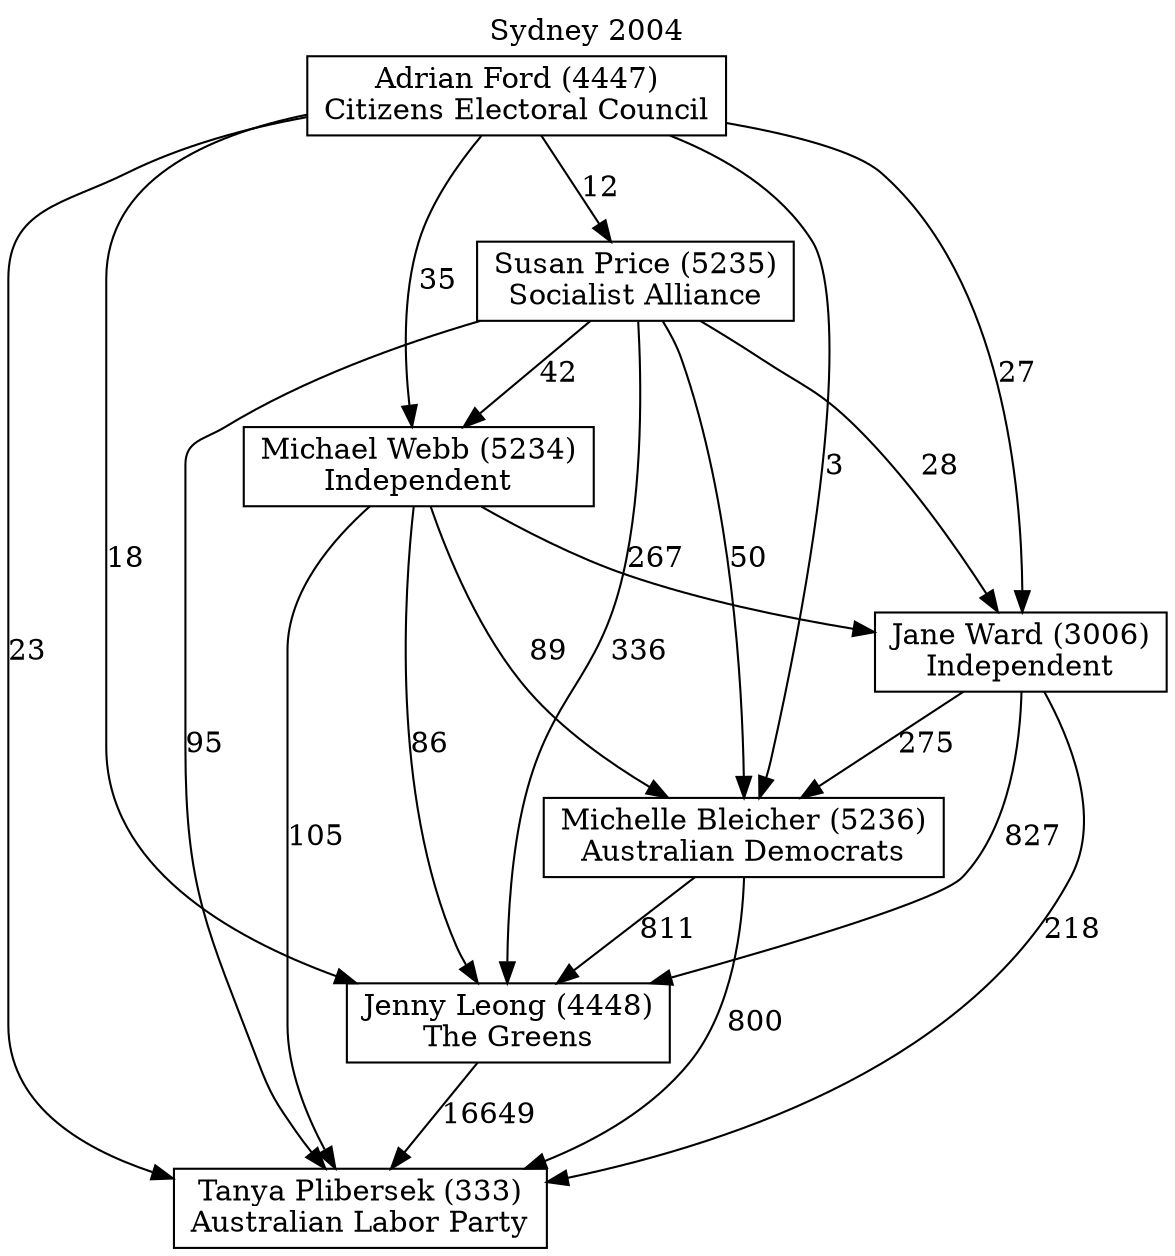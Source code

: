 // House preference flow
digraph "Tanya Plibersek (333)_Sydney_2004" {
	graph [label="Sydney 2004" labelloc=t mclimit=10]
	node [shape=box]
	"Tanya Plibersek (333)" [label="Tanya Plibersek (333)
Australian Labor Party"]
	"Jenny Leong (4448)" [label="Jenny Leong (4448)
The Greens"]
	"Michelle Bleicher (5236)" [label="Michelle Bleicher (5236)
Australian Democrats"]
	"Jane Ward (3006)" [label="Jane Ward (3006)
Independent"]
	"Michael Webb (5234)" [label="Michael Webb (5234)
Independent"]
	"Susan Price (5235)" [label="Susan Price (5235)
Socialist Alliance"]
	"Adrian Ford (4447)" [label="Adrian Ford (4447)
Citizens Electoral Council"]
	"Jenny Leong (4448)" -> "Tanya Plibersek (333)" [label=16649]
	"Michelle Bleicher (5236)" -> "Jenny Leong (4448)" [label=811]
	"Jane Ward (3006)" -> "Michelle Bleicher (5236)" [label=275]
	"Michael Webb (5234)" -> "Jane Ward (3006)" [label=267]
	"Susan Price (5235)" -> "Michael Webb (5234)" [label=42]
	"Adrian Ford (4447)" -> "Susan Price (5235)" [label=12]
	"Michelle Bleicher (5236)" -> "Tanya Plibersek (333)" [label=800]
	"Jane Ward (3006)" -> "Tanya Plibersek (333)" [label=218]
	"Michael Webb (5234)" -> "Tanya Plibersek (333)" [label=105]
	"Susan Price (5235)" -> "Tanya Plibersek (333)" [label=95]
	"Adrian Ford (4447)" -> "Tanya Plibersek (333)" [label=23]
	"Adrian Ford (4447)" -> "Michael Webb (5234)" [label=35]
	"Susan Price (5235)" -> "Jane Ward (3006)" [label=28]
	"Adrian Ford (4447)" -> "Jane Ward (3006)" [label=27]
	"Michael Webb (5234)" -> "Michelle Bleicher (5236)" [label=89]
	"Susan Price (5235)" -> "Michelle Bleicher (5236)" [label=50]
	"Adrian Ford (4447)" -> "Michelle Bleicher (5236)" [label=3]
	"Jane Ward (3006)" -> "Jenny Leong (4448)" [label=827]
	"Michael Webb (5234)" -> "Jenny Leong (4448)" [label=86]
	"Susan Price (5235)" -> "Jenny Leong (4448)" [label=336]
	"Adrian Ford (4447)" -> "Jenny Leong (4448)" [label=18]
}
